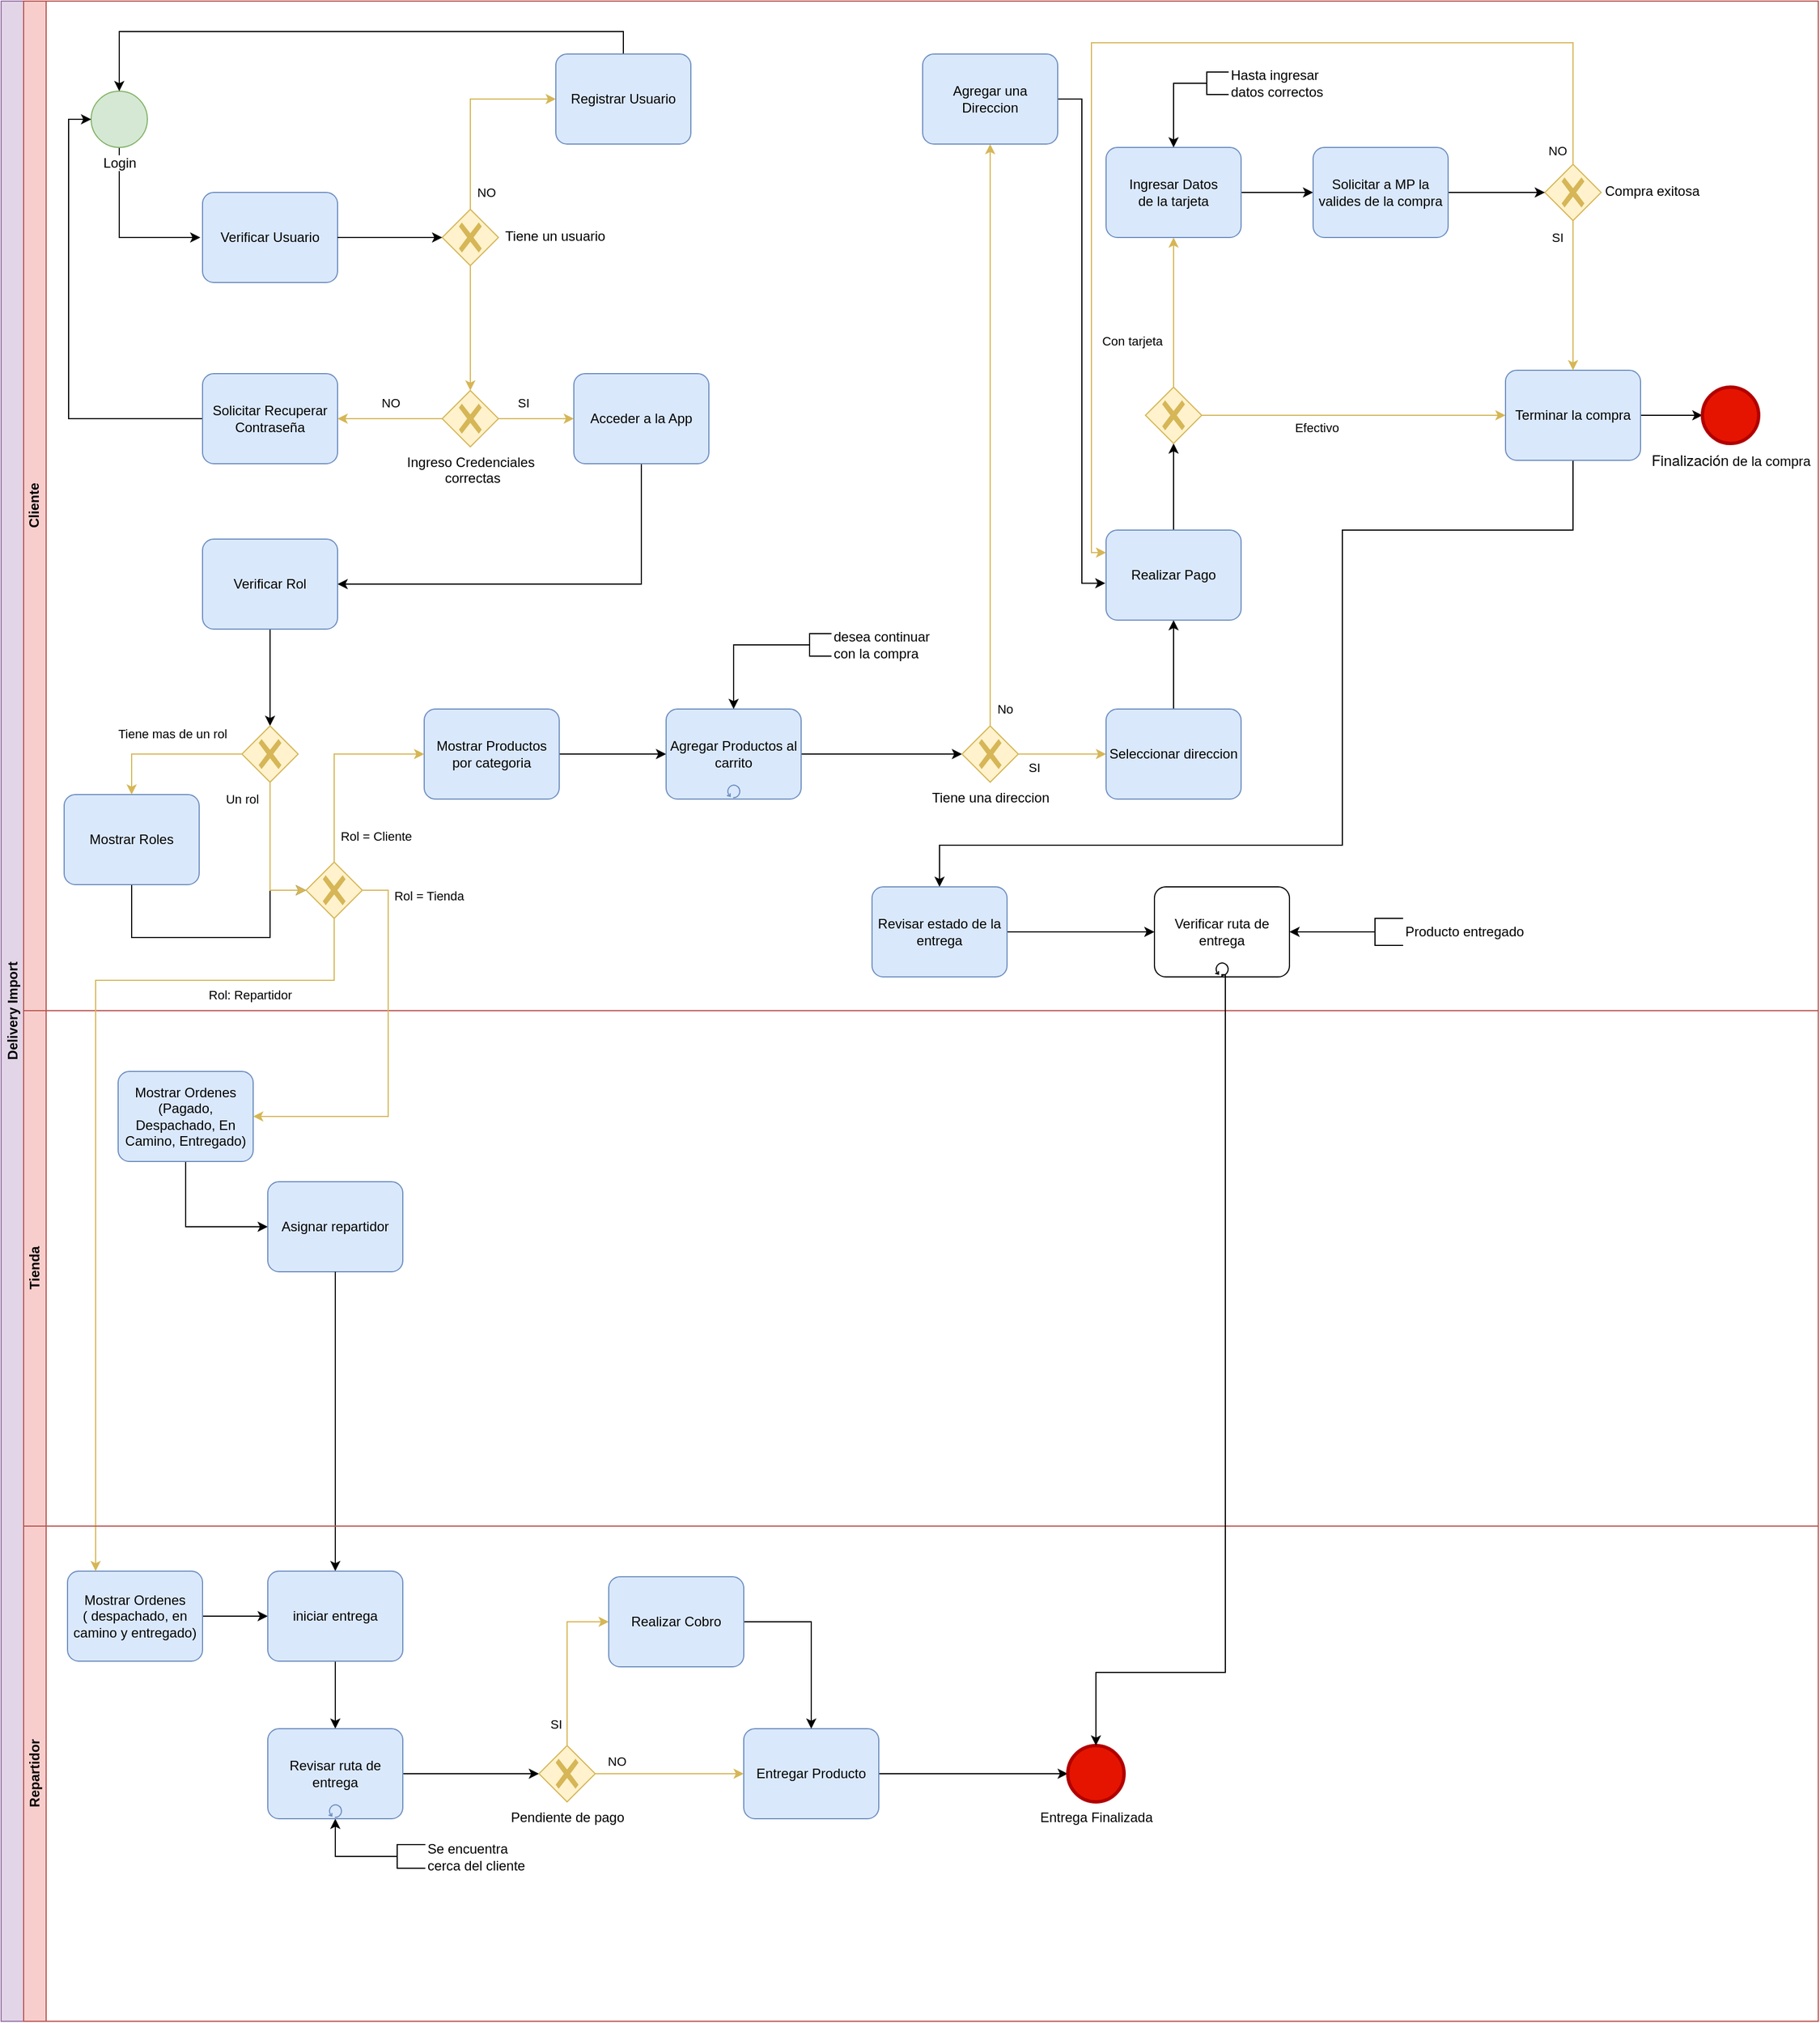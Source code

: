 <mxfile version="20.2.3" type="device"><diagram id="XxjMT_YU7x3E7gFoQHQt" name="Página-1"><mxGraphModel dx="1698" dy="2066" grid="0" gridSize="10" guides="1" tooltips="1" connect="1" arrows="1" fold="1" page="1" pageScale="1" pageWidth="1654" pageHeight="1169" math="0" shadow="0"><root><mxCell id="0"/><mxCell id="1" parent="0"/><mxCell id="uJ8ObjGRhoeLT18NT5Q5-2" value="Delivery Import" style="swimlane;html=1;childLayout=stackLayout;resizeParent=1;resizeParentMax=0;horizontal=0;startSize=20;horizontalStack=0;fillColor=#e1d5e7;strokeColor=#9673a6;align=center;" vertex="1" parent="1"><mxGeometry x="20" y="-1150" width="1615" height="1795" as="geometry"/></mxCell><mxCell id="uJ8ObjGRhoeLT18NT5Q5-3" value="Cliente" style="swimlane;html=1;startSize=20;horizontal=0;fillColor=#f8cecc;strokeColor=#b85450;" vertex="1" parent="uJ8ObjGRhoeLT18NT5Q5-2"><mxGeometry x="20" width="1595" height="897" as="geometry"/></mxCell><mxCell id="uJ8ObjGRhoeLT18NT5Q5-8" style="edgeStyle=orthogonalEdgeStyle;rounded=0;orthogonalLoop=1;jettySize=auto;html=1;exitX=0.5;exitY=1;exitDx=0;exitDy=0;exitPerimeter=0;" edge="1" parent="uJ8ObjGRhoeLT18NT5Q5-3" source="uJ8ObjGRhoeLT18NT5Q5-6"><mxGeometry relative="1" as="geometry"><mxPoint x="157.04" y="210.04" as="targetPoint"/><Array as="points"><mxPoint x="85" y="210"/></Array></mxGeometry></mxCell><mxCell id="uJ8ObjGRhoeLT18NT5Q5-6" value="Login" style="points=[[0.145,0.145,0],[0.5,0,0],[0.855,0.145,0],[1,0.5,0],[0.855,0.855,0],[0.5,1,0],[0.145,0.855,0],[0,0.5,0]];shape=mxgraph.bpmn.event;html=1;verticalLabelPosition=bottom;labelBackgroundColor=#ffffff;verticalAlign=top;align=center;perimeter=ellipsePerimeter;outlineConnect=0;aspect=fixed;outline=standard;symbol=general;fillColor=#d5e8d4;strokeColor=#82b366;" vertex="1" parent="uJ8ObjGRhoeLT18NT5Q5-3"><mxGeometry x="60" y="80" width="50" height="50" as="geometry"/></mxCell><mxCell id="uJ8ObjGRhoeLT18NT5Q5-9" value="Verificar Usuario" style="points=[[0.25,0,0],[0.5,0,0],[0.75,0,0],[1,0.25,0],[1,0.5,0],[1,0.75,0],[0.75,1,0],[0.5,1,0],[0.25,1,0],[0,0.75,0],[0,0.5,0],[0,0.25,0]];shape=mxgraph.bpmn.task;whiteSpace=wrap;rectStyle=rounded;size=10;taskMarker=abstract;strokeColor=#6c8ebf;fillColor=#dae8fc;" vertex="1" parent="uJ8ObjGRhoeLT18NT5Q5-3"><mxGeometry x="159" y="170" width="120" height="80" as="geometry"/></mxCell><mxCell id="uJ8ObjGRhoeLT18NT5Q5-17" style="edgeStyle=orthogonalEdgeStyle;rounded=0;orthogonalLoop=1;jettySize=auto;html=1;entryX=0;entryY=0.5;entryDx=0;entryDy=0;entryPerimeter=0;fillColor=#fff2cc;strokeColor=#d6b656;" edge="1" parent="uJ8ObjGRhoeLT18NT5Q5-3" source="uJ8ObjGRhoeLT18NT5Q5-12" target="uJ8ObjGRhoeLT18NT5Q5-16"><mxGeometry relative="1" as="geometry"><Array as="points"><mxPoint x="397" y="87"/></Array></mxGeometry></mxCell><mxCell id="uJ8ObjGRhoeLT18NT5Q5-18" value="NO" style="edgeLabel;html=1;align=center;verticalAlign=middle;resizable=0;points=[];" vertex="1" connectable="0" parent="uJ8ObjGRhoeLT18NT5Q5-17"><mxGeometry x="-0.655" y="-2" relative="1" as="geometry"><mxPoint x="12" y="15" as="offset"/></mxGeometry></mxCell><mxCell id="uJ8ObjGRhoeLT18NT5Q5-37" style="edgeStyle=orthogonalEdgeStyle;rounded=0;orthogonalLoop=1;jettySize=auto;html=1;entryX=0.5;entryY=0;entryDx=0;entryDy=0;entryPerimeter=0;fillColor=#fff2cc;strokeColor=#d6b656;" edge="1" parent="uJ8ObjGRhoeLT18NT5Q5-3" source="uJ8ObjGRhoeLT18NT5Q5-12" target="uJ8ObjGRhoeLT18NT5Q5-13"><mxGeometry relative="1" as="geometry"/></mxCell><mxCell id="uJ8ObjGRhoeLT18NT5Q5-12" value="Tiene un usuario" style="points=[[0.25,0.25,0],[0.5,0,0],[0.75,0.25,0],[1,0.5,0],[0.75,0.75,0],[0.5,1,0],[0.25,0.75,0],[0,0.5,0]];shape=mxgraph.bpmn.gateway2;html=1;verticalLabelPosition=bottom;labelBackgroundColor=#ffffff;verticalAlign=top;align=center;perimeter=rhombusPerimeter;outlineConnect=0;outline=none;symbol=none;gwType=exclusive;strokeColor=#d6b656;fillColor=#fff2cc;spacingTop=-40;spacingLeft=150;" vertex="1" parent="uJ8ObjGRhoeLT18NT5Q5-3"><mxGeometry x="372" y="185" width="50" height="50" as="geometry"/></mxCell><mxCell id="uJ8ObjGRhoeLT18NT5Q5-11" value="" style="edgeStyle=orthogonalEdgeStyle;rounded=0;orthogonalLoop=1;jettySize=auto;html=1;entryX=0;entryY=0.5;entryDx=0;entryDy=0;entryPerimeter=0;" edge="1" parent="uJ8ObjGRhoeLT18NT5Q5-3" source="uJ8ObjGRhoeLT18NT5Q5-9" target="uJ8ObjGRhoeLT18NT5Q5-12"><mxGeometry relative="1" as="geometry"><mxPoint x="379" y="210" as="targetPoint"/></mxGeometry></mxCell><mxCell id="uJ8ObjGRhoeLT18NT5Q5-24" value="NO" style="edgeStyle=orthogonalEdgeStyle;rounded=0;orthogonalLoop=1;jettySize=auto;html=1;entryX=1;entryY=0.5;entryDx=0;entryDy=0;entryPerimeter=0;fillColor=#fff2cc;strokeColor=#d6b656;" edge="1" parent="uJ8ObjGRhoeLT18NT5Q5-3" source="uJ8ObjGRhoeLT18NT5Q5-13" target="uJ8ObjGRhoeLT18NT5Q5-23"><mxGeometry x="-0.011" y="-14" relative="1" as="geometry"><mxPoint as="offset"/></mxGeometry></mxCell><mxCell id="uJ8ObjGRhoeLT18NT5Q5-33" style="edgeStyle=orthogonalEdgeStyle;rounded=0;orthogonalLoop=1;jettySize=auto;html=1;fillColor=#fff2cc;strokeColor=#d6b656;" edge="1" parent="uJ8ObjGRhoeLT18NT5Q5-3" source="uJ8ObjGRhoeLT18NT5Q5-13" target="uJ8ObjGRhoeLT18NT5Q5-32"><mxGeometry relative="1" as="geometry"><Array as="points"><mxPoint x="458" y="371"/><mxPoint x="458" y="371"/></Array></mxGeometry></mxCell><mxCell id="uJ8ObjGRhoeLT18NT5Q5-34" value="SI" style="edgeLabel;html=1;align=center;verticalAlign=middle;resizable=0;points=[];" vertex="1" connectable="0" parent="uJ8ObjGRhoeLT18NT5Q5-33"><mxGeometry x="-0.017" relative="1" as="geometry"><mxPoint x="-11" y="-14" as="offset"/></mxGeometry></mxCell><mxCell id="uJ8ObjGRhoeLT18NT5Q5-13" value="Ingreso Credenciales&lt;br&gt;&amp;nbsp;correctas" style="points=[[0.25,0.25,0],[0.5,0,0],[0.75,0.25,0],[1,0.5,0],[0.75,0.75,0],[0.5,1,0],[0.25,0.75,0],[0,0.5,0]];shape=mxgraph.bpmn.gateway2;html=1;verticalLabelPosition=bottom;labelBackgroundColor=#ffffff;verticalAlign=top;align=center;perimeter=rhombusPerimeter;outlineConnect=0;outline=none;symbol=none;gwType=exclusive;strokeColor=#d6b656;fillColor=#fff2cc;" vertex="1" parent="uJ8ObjGRhoeLT18NT5Q5-3"><mxGeometry x="372" y="346" width="50" height="50" as="geometry"/></mxCell><mxCell id="uJ8ObjGRhoeLT18NT5Q5-22" style="edgeStyle=orthogonalEdgeStyle;rounded=0;orthogonalLoop=1;jettySize=auto;html=1;entryX=0.5;entryY=0;entryDx=0;entryDy=0;entryPerimeter=0;" edge="1" parent="uJ8ObjGRhoeLT18NT5Q5-3" source="uJ8ObjGRhoeLT18NT5Q5-16" target="uJ8ObjGRhoeLT18NT5Q5-6"><mxGeometry relative="1" as="geometry"><Array as="points"><mxPoint x="533" y="27"/><mxPoint x="85" y="27"/></Array></mxGeometry></mxCell><mxCell id="uJ8ObjGRhoeLT18NT5Q5-16" value="Registrar Usuario" style="points=[[0.25,0,0],[0.5,0,0],[0.75,0,0],[1,0.25,0],[1,0.5,0],[1,0.75,0],[0.75,1,0],[0.5,1,0],[0.25,1,0],[0,0.75,0],[0,0.5,0],[0,0.25,0]];shape=mxgraph.bpmn.task;whiteSpace=wrap;rectStyle=rounded;size=10;taskMarker=abstract;strokeColor=#6c8ebf;fillColor=#dae8fc;" vertex="1" parent="uJ8ObjGRhoeLT18NT5Q5-3"><mxGeometry x="473" y="47" width="120" height="80" as="geometry"/></mxCell><mxCell id="uJ8ObjGRhoeLT18NT5Q5-31" style="edgeStyle=orthogonalEdgeStyle;rounded=0;orthogonalLoop=1;jettySize=auto;html=1;entryX=0;entryY=0.5;entryDx=0;entryDy=0;entryPerimeter=0;" edge="1" parent="uJ8ObjGRhoeLT18NT5Q5-3" source="uJ8ObjGRhoeLT18NT5Q5-23" target="uJ8ObjGRhoeLT18NT5Q5-6"><mxGeometry relative="1" as="geometry"/></mxCell><mxCell id="uJ8ObjGRhoeLT18NT5Q5-23" value="Solicitar Recuperar Contraseña" style="points=[[0.25,0,0],[0.5,0,0],[0.75,0,0],[1,0.25,0],[1,0.5,0],[1,0.75,0],[0.75,1,0],[0.5,1,0],[0.25,1,0],[0,0.75,0],[0,0.5,0],[0,0.25,0]];shape=mxgraph.bpmn.task;whiteSpace=wrap;rectStyle=rounded;size=10;taskMarker=abstract;strokeColor=#6c8ebf;fillColor=#dae8fc;" vertex="1" parent="uJ8ObjGRhoeLT18NT5Q5-3"><mxGeometry x="159" y="331" width="120" height="80" as="geometry"/></mxCell><mxCell id="uJ8ObjGRhoeLT18NT5Q5-47" style="edgeStyle=orthogonalEdgeStyle;rounded=0;orthogonalLoop=1;jettySize=auto;html=1;entryX=1;entryY=0.5;entryDx=0;entryDy=0;entryPerimeter=0;" edge="1" parent="uJ8ObjGRhoeLT18NT5Q5-3" source="uJ8ObjGRhoeLT18NT5Q5-32" target="uJ8ObjGRhoeLT18NT5Q5-38"><mxGeometry relative="1" as="geometry"><Array as="points"><mxPoint x="549" y="518"/></Array></mxGeometry></mxCell><mxCell id="uJ8ObjGRhoeLT18NT5Q5-32" value="Acceder a la App" style="points=[[0.25,0,0],[0.5,0,0],[0.75,0,0],[1,0.25,0],[1,0.5,0],[1,0.75,0],[0.75,1,0],[0.5,1,0],[0.25,1,0],[0,0.75,0],[0,0.5,0],[0,0.25,0]];shape=mxgraph.bpmn.task;whiteSpace=wrap;rectStyle=rounded;size=10;taskMarker=abstract;strokeColor=#6c8ebf;fillColor=#dae8fc;" vertex="1" parent="uJ8ObjGRhoeLT18NT5Q5-3"><mxGeometry x="489" y="331" width="120" height="80" as="geometry"/></mxCell><mxCell id="uJ8ObjGRhoeLT18NT5Q5-49" style="edgeStyle=orthogonalEdgeStyle;rounded=0;orthogonalLoop=1;jettySize=auto;html=1;entryX=0.5;entryY=0;entryDx=0;entryDy=0;entryPerimeter=0;" edge="1" parent="uJ8ObjGRhoeLT18NT5Q5-3" source="uJ8ObjGRhoeLT18NT5Q5-38" target="uJ8ObjGRhoeLT18NT5Q5-48"><mxGeometry relative="1" as="geometry"/></mxCell><mxCell id="uJ8ObjGRhoeLT18NT5Q5-38" value="Verificar Rol" style="points=[[0.25,0,0],[0.5,0,0],[0.75,0,0],[1,0.25,0],[1,0.5,0],[1,0.75,0],[0.75,1,0],[0.5,1,0],[0.25,1,0],[0,0.75,0],[0,0.5,0],[0,0.25,0]];shape=mxgraph.bpmn.task;whiteSpace=wrap;rectStyle=rounded;size=10;taskMarker=abstract;strokeColor=#6c8ebf;fillColor=#dae8fc;" vertex="1" parent="uJ8ObjGRhoeLT18NT5Q5-3"><mxGeometry x="159" y="478" width="120" height="80" as="geometry"/></mxCell><mxCell id="uJ8ObjGRhoeLT18NT5Q5-48" value="" style="points=[[0.25,0.25,0],[0.5,0,0],[0.75,0.25,0],[1,0.5,0],[0.75,0.75,0],[0.5,1,0],[0.25,0.75,0],[0,0.5,0]];shape=mxgraph.bpmn.gateway2;html=1;verticalLabelPosition=bottom;labelBackgroundColor=#ffffff;verticalAlign=top;align=center;perimeter=rhombusPerimeter;outlineConnect=0;outline=none;symbol=none;gwType=exclusive;strokeColor=#d6b656;fillColor=#fff2cc;" vertex="1" parent="uJ8ObjGRhoeLT18NT5Q5-3"><mxGeometry x="194" y="644" width="50" height="50" as="geometry"/></mxCell><mxCell id="uJ8ObjGRhoeLT18NT5Q5-68" style="edgeStyle=orthogonalEdgeStyle;rounded=0;orthogonalLoop=1;jettySize=auto;html=1;" edge="1" parent="uJ8ObjGRhoeLT18NT5Q5-3" source="uJ8ObjGRhoeLT18NT5Q5-50" target="uJ8ObjGRhoeLT18NT5Q5-65"><mxGeometry relative="1" as="geometry"/></mxCell><mxCell id="uJ8ObjGRhoeLT18NT5Q5-50" value="Mostrar Productos por categoria" style="points=[[0.25,0,0],[0.5,0,0],[0.75,0,0],[1,0.25,0],[1,0.5,0],[1,0.75,0],[0.75,1,0],[0.5,1,0],[0.25,1,0],[0,0.75,0],[0,0.5,0],[0,0.25,0]];shape=mxgraph.bpmn.task;whiteSpace=wrap;rectStyle=rounded;size=10;taskMarker=abstract;strokeColor=#6c8ebf;fillColor=#dae8fc;" vertex="1" parent="uJ8ObjGRhoeLT18NT5Q5-3"><mxGeometry x="356" y="629" width="120" height="80" as="geometry"/></mxCell><mxCell id="uJ8ObjGRhoeLT18NT5Q5-69" style="edgeStyle=orthogonalEdgeStyle;rounded=0;orthogonalLoop=1;jettySize=auto;html=1;entryX=0;entryY=0.5;entryDx=0;entryDy=0;entryPerimeter=0;" edge="1" parent="uJ8ObjGRhoeLT18NT5Q5-3" source="uJ8ObjGRhoeLT18NT5Q5-65" target="uJ8ObjGRhoeLT18NT5Q5-70"><mxGeometry relative="1" as="geometry"><mxPoint x="803" y="669" as="targetPoint"/></mxGeometry></mxCell><mxCell id="uJ8ObjGRhoeLT18NT5Q5-65" value="Agregar Productos al carrito" style="points=[[0.25,0,0],[0.5,0,0],[0.75,0,0],[1,0.25,0],[1,0.5,0],[1,0.75,0],[0.75,1,0],[0.5,1,0],[0.25,1,0],[0,0.75,0],[0,0.5,0],[0,0.25,0]];shape=mxgraph.bpmn.task;whiteSpace=wrap;rectStyle=rounded;size=10;taskMarker=abstract;isLoopStandard=1;strokeColor=#6c8ebf;fillColor=#dae8fc;" vertex="1" parent="uJ8ObjGRhoeLT18NT5Q5-3"><mxGeometry x="571" y="629" width="120" height="80" as="geometry"/></mxCell><mxCell id="uJ8ObjGRhoeLT18NT5Q5-67" style="edgeStyle=orthogonalEdgeStyle;rounded=0;orthogonalLoop=1;jettySize=auto;html=1;entryX=0.5;entryY=0;entryDx=0;entryDy=0;entryPerimeter=0;" edge="1" parent="uJ8ObjGRhoeLT18NT5Q5-3" source="uJ8ObjGRhoeLT18NT5Q5-66" target="uJ8ObjGRhoeLT18NT5Q5-65"><mxGeometry relative="1" as="geometry"><Array as="points"><mxPoint x="631" y="572"/></Array></mxGeometry></mxCell><mxCell id="uJ8ObjGRhoeLT18NT5Q5-66" value="desea continuar&lt;br&gt;con la compra" style="html=1;shape=mxgraph.flowchart.annotation_2;align=left;labelPosition=right;strokeColor=default;fillColor=default;" vertex="1" parent="uJ8ObjGRhoeLT18NT5Q5-3"><mxGeometry x="679" y="562" width="39" height="20" as="geometry"/></mxCell><mxCell id="uJ8ObjGRhoeLT18NT5Q5-72" style="edgeStyle=orthogonalEdgeStyle;rounded=0;orthogonalLoop=1;jettySize=auto;html=1;exitX=0.5;exitY=0;exitDx=0;exitDy=0;exitPerimeter=0;entryX=0.5;entryY=1;entryDx=0;entryDy=0;entryPerimeter=0;fillColor=#fff2cc;strokeColor=#d6b656;" edge="1" parent="uJ8ObjGRhoeLT18NT5Q5-3" source="uJ8ObjGRhoeLT18NT5Q5-70" target="uJ8ObjGRhoeLT18NT5Q5-71"><mxGeometry relative="1" as="geometry"/></mxCell><mxCell id="uJ8ObjGRhoeLT18NT5Q5-73" value="No" style="edgeLabel;html=1;align=center;verticalAlign=middle;resizable=0;points=[];" vertex="1" connectable="0" parent="uJ8ObjGRhoeLT18NT5Q5-72"><mxGeometry x="-0.851" relative="1" as="geometry"><mxPoint x="13" y="23" as="offset"/></mxGeometry></mxCell><mxCell id="uJ8ObjGRhoeLT18NT5Q5-75" value="SI" style="edgeStyle=orthogonalEdgeStyle;rounded=0;orthogonalLoop=1;jettySize=auto;html=1;entryX=0;entryY=0.5;entryDx=0;entryDy=0;entryPerimeter=0;fillColor=#fff2cc;strokeColor=#d6b656;" edge="1" parent="uJ8ObjGRhoeLT18NT5Q5-3" source="uJ8ObjGRhoeLT18NT5Q5-70" target="uJ8ObjGRhoeLT18NT5Q5-74"><mxGeometry x="-0.641" y="-12" relative="1" as="geometry"><mxPoint as="offset"/></mxGeometry></mxCell><mxCell id="uJ8ObjGRhoeLT18NT5Q5-70" value="Tiene una direccion" style="points=[[0.25,0.25,0],[0.5,0,0],[0.75,0.25,0],[1,0.5,0],[0.75,0.75,0],[0.5,1,0],[0.25,0.75,0],[0,0.5,0]];shape=mxgraph.bpmn.gateway2;html=1;verticalLabelPosition=bottom;labelBackgroundColor=#ffffff;verticalAlign=top;align=center;perimeter=rhombusPerimeter;outlineConnect=0;outline=none;symbol=none;gwType=exclusive;strokeColor=#d6b656;fillColor=#fff2cc;" vertex="1" parent="uJ8ObjGRhoeLT18NT5Q5-3"><mxGeometry x="834" y="644" width="50" height="50" as="geometry"/></mxCell><mxCell id="uJ8ObjGRhoeLT18NT5Q5-89" style="edgeStyle=orthogonalEdgeStyle;rounded=0;orthogonalLoop=1;jettySize=auto;html=1;entryX=-0.005;entryY=0.59;entryDx=0;entryDy=0;entryPerimeter=0;" edge="1" parent="uJ8ObjGRhoeLT18NT5Q5-3" source="uJ8ObjGRhoeLT18NT5Q5-71" target="uJ8ObjGRhoeLT18NT5Q5-78"><mxGeometry relative="1" as="geometry"/></mxCell><mxCell id="uJ8ObjGRhoeLT18NT5Q5-71" value="Agregar una Direccion" style="points=[[0.25,0,0],[0.5,0,0],[0.75,0,0],[1,0.25,0],[1,0.5,0],[1,0.75,0],[0.75,1,0],[0.5,1,0],[0.25,1,0],[0,0.75,0],[0,0.5,0],[0,0.25,0]];shape=mxgraph.bpmn.task;whiteSpace=wrap;rectStyle=rounded;size=10;taskMarker=abstract;strokeColor=#6c8ebf;fillColor=#dae8fc;" vertex="1" parent="uJ8ObjGRhoeLT18NT5Q5-3"><mxGeometry x="799" y="47" width="120" height="80" as="geometry"/></mxCell><mxCell id="uJ8ObjGRhoeLT18NT5Q5-77" style="edgeStyle=orthogonalEdgeStyle;rounded=0;orthogonalLoop=1;jettySize=auto;html=1;entryX=0.5;entryY=1;entryDx=0;entryDy=0;entryPerimeter=0;" edge="1" parent="uJ8ObjGRhoeLT18NT5Q5-3" source="uJ8ObjGRhoeLT18NT5Q5-74" target="uJ8ObjGRhoeLT18NT5Q5-78"><mxGeometry relative="1" as="geometry"><mxPoint x="1022" y="528" as="targetPoint"/></mxGeometry></mxCell><mxCell id="uJ8ObjGRhoeLT18NT5Q5-74" value="Seleccionar direccion" style="points=[[0.25,0,0],[0.5,0,0],[0.75,0,0],[1,0.25,0],[1,0.5,0],[1,0.75,0],[0.75,1,0],[0.5,1,0],[0.25,1,0],[0,0.75,0],[0,0.5,0],[0,0.25,0]];shape=mxgraph.bpmn.task;whiteSpace=wrap;rectStyle=rounded;size=10;taskMarker=abstract;strokeColor=#6c8ebf;fillColor=#dae8fc;" vertex="1" parent="uJ8ObjGRhoeLT18NT5Q5-3"><mxGeometry x="962" y="629" width="120" height="80" as="geometry"/></mxCell><mxCell id="uJ8ObjGRhoeLT18NT5Q5-82" style="edgeStyle=orthogonalEdgeStyle;rounded=0;orthogonalLoop=1;jettySize=auto;html=1;entryX=0.5;entryY=1;entryDx=0;entryDy=0;entryPerimeter=0;" edge="1" parent="uJ8ObjGRhoeLT18NT5Q5-3" source="uJ8ObjGRhoeLT18NT5Q5-78" target="uJ8ObjGRhoeLT18NT5Q5-81"><mxGeometry relative="1" as="geometry"/></mxCell><mxCell id="uJ8ObjGRhoeLT18NT5Q5-78" value="Realizar Pago" style="points=[[0.25,0,0],[0.5,0,0],[0.75,0,0],[1,0.25,0],[1,0.5,0],[1,0.75,0],[0.75,1,0],[0.5,1,0],[0.25,1,0],[0,0.75,0],[0,0.5,0],[0,0.25,0]];shape=mxgraph.bpmn.task;whiteSpace=wrap;rectStyle=rounded;size=10;taskMarker=abstract;strokeColor=#6c8ebf;fillColor=#dae8fc;" vertex="1" parent="uJ8ObjGRhoeLT18NT5Q5-3"><mxGeometry x="962" y="470" width="120" height="80" as="geometry"/></mxCell><mxCell id="uJ8ObjGRhoeLT18NT5Q5-84" style="edgeStyle=orthogonalEdgeStyle;rounded=0;orthogonalLoop=1;jettySize=auto;html=1;entryX=0.5;entryY=1;entryDx=0;entryDy=0;entryPerimeter=0;fillColor=#fff2cc;strokeColor=#d6b656;" edge="1" parent="uJ8ObjGRhoeLT18NT5Q5-3" source="uJ8ObjGRhoeLT18NT5Q5-81" target="uJ8ObjGRhoeLT18NT5Q5-83"><mxGeometry relative="1" as="geometry"/></mxCell><mxCell id="uJ8ObjGRhoeLT18NT5Q5-85" value="Con tarjeta" style="edgeLabel;html=1;align=center;verticalAlign=middle;resizable=0;points=[];" vertex="1" connectable="0" parent="uJ8ObjGRhoeLT18NT5Q5-84"><mxGeometry x="-0.221" y="-2" relative="1" as="geometry"><mxPoint x="-39" y="11" as="offset"/></mxGeometry></mxCell><mxCell id="uJ8ObjGRhoeLT18NT5Q5-87" style="edgeStyle=orthogonalEdgeStyle;rounded=0;orthogonalLoop=1;jettySize=auto;html=1;fillColor=#fff2cc;strokeColor=#d6b656;" edge="1" parent="uJ8ObjGRhoeLT18NT5Q5-3" source="uJ8ObjGRhoeLT18NT5Q5-81" target="uJ8ObjGRhoeLT18NT5Q5-86"><mxGeometry relative="1" as="geometry"/></mxCell><mxCell id="uJ8ObjGRhoeLT18NT5Q5-88" value="Efectivo" style="edgeLabel;html=1;align=center;verticalAlign=middle;resizable=0;points=[];" vertex="1" connectable="0" parent="uJ8ObjGRhoeLT18NT5Q5-87"><mxGeometry x="-0.262" relative="1" as="geometry"><mxPoint x="2" y="11" as="offset"/></mxGeometry></mxCell><mxCell id="uJ8ObjGRhoeLT18NT5Q5-81" value="" style="points=[[0.25,0.25,0],[0.5,0,0],[0.75,0.25,0],[1,0.5,0],[0.75,0.75,0],[0.5,1,0],[0.25,0.75,0],[0,0.5,0]];shape=mxgraph.bpmn.gateway2;html=1;verticalLabelPosition=bottom;labelBackgroundColor=#ffffff;verticalAlign=top;align=center;perimeter=rhombusPerimeter;outlineConnect=0;outline=none;symbol=none;gwType=exclusive;strokeColor=#d6b656;fillColor=#fff2cc;" vertex="1" parent="uJ8ObjGRhoeLT18NT5Q5-3"><mxGeometry x="997" y="343" width="50" height="50" as="geometry"/></mxCell><mxCell id="uJ8ObjGRhoeLT18NT5Q5-100" style="edgeStyle=orthogonalEdgeStyle;rounded=0;orthogonalLoop=1;jettySize=auto;html=1;entryX=0;entryY=0.5;entryDx=0;entryDy=0;entryPerimeter=0;fontColor=#000000;" edge="1" parent="uJ8ObjGRhoeLT18NT5Q5-3" source="uJ8ObjGRhoeLT18NT5Q5-83" target="uJ8ObjGRhoeLT18NT5Q5-97"><mxGeometry relative="1" as="geometry"/></mxCell><mxCell id="uJ8ObjGRhoeLT18NT5Q5-83" value="Ingresar Datos&#10;de la tarjeta" style="points=[[0.25,0,0],[0.5,0,0],[0.75,0,0],[1,0.25,0],[1,0.5,0],[1,0.75,0],[0.75,1,0],[0.5,1,0],[0.25,1,0],[0,0.75,0],[0,0.5,0],[0,0.25,0]];shape=mxgraph.bpmn.task;whiteSpace=wrap;rectStyle=rounded;size=10;taskMarker=abstract;strokeColor=#6c8ebf;fillColor=#dae8fc;" vertex="1" parent="uJ8ObjGRhoeLT18NT5Q5-3"><mxGeometry x="962" y="130" width="120" height="80" as="geometry"/></mxCell><mxCell id="uJ8ObjGRhoeLT18NT5Q5-91" style="edgeStyle=orthogonalEdgeStyle;rounded=0;orthogonalLoop=1;jettySize=auto;html=1;fontColor=#000000;" edge="1" parent="uJ8ObjGRhoeLT18NT5Q5-3" source="uJ8ObjGRhoeLT18NT5Q5-86" target="uJ8ObjGRhoeLT18NT5Q5-90"><mxGeometry relative="1" as="geometry"/></mxCell><mxCell id="uJ8ObjGRhoeLT18NT5Q5-174" style="edgeStyle=orthogonalEdgeStyle;rounded=0;orthogonalLoop=1;jettySize=auto;html=1;entryX=0.5;entryY=0;entryDx=0;entryDy=0;entryPerimeter=0;fontColor=#000000;strokeColor=#000000;fillColor=#fff2cc;" edge="1" parent="uJ8ObjGRhoeLT18NT5Q5-3" source="uJ8ObjGRhoeLT18NT5Q5-86" target="uJ8ObjGRhoeLT18NT5Q5-172"><mxGeometry relative="1" as="geometry"><Array as="points"><mxPoint x="1377" y="470"/><mxPoint x="1172" y="470"/><mxPoint x="1172" y="750"/><mxPoint x="814" y="750"/></Array></mxGeometry></mxCell><mxCell id="uJ8ObjGRhoeLT18NT5Q5-86" value="Terminar la compra" style="points=[[0.25,0,0],[0.5,0,0],[0.75,0,0],[1,0.25,0],[1,0.5,0],[1,0.75,0],[0.75,1,0],[0.5,1,0],[0.25,1,0],[0,0.75,0],[0,0.5,0],[0,0.25,0]];shape=mxgraph.bpmn.task;whiteSpace=wrap;rectStyle=rounded;size=10;taskMarker=abstract;strokeColor=#6c8ebf;fillColor=#dae8fc;" vertex="1" parent="uJ8ObjGRhoeLT18NT5Q5-3"><mxGeometry x="1317" y="328" width="120" height="80" as="geometry"/></mxCell><mxCell id="uJ8ObjGRhoeLT18NT5Q5-90" value="&lt;span style=&quot;color: rgb(0, 0, 0); font-family: &amp;quot;Helvetica Neue&amp;quot;; font-size: 13px; text-align: start;&quot;&gt;Finalización&lt;/span&gt;&lt;font color=&quot;#000000&quot;&gt;&amp;nbsp;de la compra&lt;/font&gt;" style="points=[[0.145,0.145,0],[0.5,0,0],[0.855,0.145,0],[1,0.5,0],[0.855,0.855,0],[0.5,1,0],[0.145,0.855,0],[0,0.5,0]];shape=mxgraph.bpmn.event;html=1;verticalLabelPosition=bottom;labelBackgroundColor=#ffffff;verticalAlign=top;align=center;perimeter=ellipsePerimeter;outlineConnect=0;aspect=fixed;outline=end;symbol=terminate2;strokeColor=#B20000;fillColor=#e51400;fontColor=#ffffff;" vertex="1" parent="uJ8ObjGRhoeLT18NT5Q5-3"><mxGeometry x="1492" y="343" width="50" height="50" as="geometry"/></mxCell><mxCell id="uJ8ObjGRhoeLT18NT5Q5-109" style="edgeStyle=orthogonalEdgeStyle;rounded=0;orthogonalLoop=1;jettySize=auto;html=1;entryX=0;entryY=0.25;entryDx=0;entryDy=0;entryPerimeter=0;fontColor=#000000;fillColor=#fff2cc;strokeColor=#d6b656;" edge="1" parent="uJ8ObjGRhoeLT18NT5Q5-3" source="uJ8ObjGRhoeLT18NT5Q5-94" target="uJ8ObjGRhoeLT18NT5Q5-78"><mxGeometry relative="1" as="geometry"><Array as="points"><mxPoint x="1377" y="37"/><mxPoint x="949" y="37"/><mxPoint x="949" y="490"/></Array></mxGeometry></mxCell><mxCell id="uJ8ObjGRhoeLT18NT5Q5-110" value="NO" style="edgeLabel;html=1;align=center;verticalAlign=middle;resizable=0;points=[];fontColor=#000000;" vertex="1" connectable="0" parent="uJ8ObjGRhoeLT18NT5Q5-109"><mxGeometry x="-0.959" relative="1" as="geometry"><mxPoint x="-14" y="8" as="offset"/></mxGeometry></mxCell><mxCell id="uJ8ObjGRhoeLT18NT5Q5-111" style="edgeStyle=orthogonalEdgeStyle;rounded=0;orthogonalLoop=1;jettySize=auto;html=1;fontColor=#000000;fillColor=#fff2cc;strokeColor=#d6b656;" edge="1" parent="uJ8ObjGRhoeLT18NT5Q5-3" source="uJ8ObjGRhoeLT18NT5Q5-94" target="uJ8ObjGRhoeLT18NT5Q5-86"><mxGeometry relative="1" as="geometry"/></mxCell><mxCell id="uJ8ObjGRhoeLT18NT5Q5-112" value="SI" style="edgeLabel;html=1;align=center;verticalAlign=middle;resizable=0;points=[];fontColor=#000000;" vertex="1" connectable="0" parent="uJ8ObjGRhoeLT18NT5Q5-111"><mxGeometry x="-0.651" relative="1" as="geometry"><mxPoint x="-14" y="-8" as="offset"/></mxGeometry></mxCell><mxCell id="uJ8ObjGRhoeLT18NT5Q5-94" value="Compra exitosa" style="points=[[0.25,0.25,0],[0.5,0,0],[0.75,0.25,0],[1,0.5,0],[0.75,0.75,0],[0.5,1,0],[0.25,0.75,0],[0,0.5,0]];shape=mxgraph.bpmn.gateway2;html=1;verticalLabelPosition=bottom;labelBackgroundColor=#ffffff;verticalAlign=top;align=center;perimeter=rhombusPerimeter;outlineConnect=0;outline=none;symbol=none;gwType=exclusive;strokeColor=#d6b656;fillColor=#fff2cc;spacingTop=-40;spacingLeft=140;" vertex="1" parent="uJ8ObjGRhoeLT18NT5Q5-3"><mxGeometry x="1352" y="145" width="50" height="50" as="geometry"/></mxCell><mxCell id="uJ8ObjGRhoeLT18NT5Q5-103" style="edgeStyle=orthogonalEdgeStyle;rounded=0;orthogonalLoop=1;jettySize=auto;html=1;entryX=0;entryY=0.5;entryDx=0;entryDy=0;entryPerimeter=0;fontColor=#000000;" edge="1" parent="uJ8ObjGRhoeLT18NT5Q5-3" source="uJ8ObjGRhoeLT18NT5Q5-97" target="uJ8ObjGRhoeLT18NT5Q5-94"><mxGeometry relative="1" as="geometry"/></mxCell><mxCell id="uJ8ObjGRhoeLT18NT5Q5-97" value="Solicitar a MP la valides de la compra" style="points=[[0.25,0,0],[0.5,0,0],[0.75,0,0],[1,0.25,0],[1,0.5,0],[1,0.75,0],[0.75,1,0],[0.5,1,0],[0.25,1,0],[0,0.75,0],[0,0.5,0],[0,0.25,0]];shape=mxgraph.bpmn.task;whiteSpace=wrap;rectStyle=rounded;size=10;taskMarker=abstract;strokeColor=#6c8ebf;fillColor=#dae8fc;" vertex="1" parent="uJ8ObjGRhoeLT18NT5Q5-3"><mxGeometry x="1146" y="130" width="120" height="80" as="geometry"/></mxCell><mxCell id="uJ8ObjGRhoeLT18NT5Q5-99" style="edgeStyle=orthogonalEdgeStyle;rounded=0;orthogonalLoop=1;jettySize=auto;html=1;entryX=0.5;entryY=0;entryDx=0;entryDy=0;entryPerimeter=0;fontColor=#000000;" edge="1" parent="uJ8ObjGRhoeLT18NT5Q5-3" source="uJ8ObjGRhoeLT18NT5Q5-98" target="uJ8ObjGRhoeLT18NT5Q5-83"><mxGeometry relative="1" as="geometry"><Array as="points"><mxPoint x="1022" y="73"/></Array></mxGeometry></mxCell><mxCell id="uJ8ObjGRhoeLT18NT5Q5-98" value="Hasta ingresar&lt;br&gt;datos correctos" style="html=1;shape=mxgraph.flowchart.annotation_2;align=left;labelPosition=right;strokeColor=default;fillColor=default;" vertex="1" parent="uJ8ObjGRhoeLT18NT5Q5-3"><mxGeometry x="1032" y="63" width="39" height="20" as="geometry"/></mxCell><mxCell id="uJ8ObjGRhoeLT18NT5Q5-140" style="edgeStyle=orthogonalEdgeStyle;rounded=0;orthogonalLoop=1;jettySize=auto;html=1;fontColor=#000000;strokeColor=#000000;" edge="1" parent="uJ8ObjGRhoeLT18NT5Q5-3" source="uJ8ObjGRhoeLT18NT5Q5-41" target="uJ8ObjGRhoeLT18NT5Q5-122"><mxGeometry relative="1" as="geometry"><Array as="points"><mxPoint x="96" y="832"/><mxPoint x="219" y="832"/><mxPoint x="219" y="790"/></Array></mxGeometry></mxCell><mxCell id="uJ8ObjGRhoeLT18NT5Q5-41" value="Mostrar Roles" style="points=[[0.25,0,0],[0.5,0,0],[0.75,0,0],[1,0.25,0],[1,0.5,0],[1,0.75,0],[0.75,1,0],[0.5,1,0],[0.25,1,0],[0,0.75,0],[0,0.5,0],[0,0.25,0]];shape=mxgraph.bpmn.task;whiteSpace=wrap;rectStyle=rounded;size=10;taskMarker=abstract;strokeColor=#6c8ebf;fillColor=#dae8fc;" vertex="1" parent="uJ8ObjGRhoeLT18NT5Q5-3"><mxGeometry x="36" y="705" width="120" height="80" as="geometry"/></mxCell><mxCell id="uJ8ObjGRhoeLT18NT5Q5-53" value="Tiene mas de un rol" style="edgeStyle=orthogonalEdgeStyle;rounded=0;orthogonalLoop=1;jettySize=auto;html=1;entryX=0.5;entryY=0;entryDx=0;entryDy=0;entryPerimeter=0;fillColor=#fff2cc;strokeColor=#d6b656;" edge="1" parent="uJ8ObjGRhoeLT18NT5Q5-3" source="uJ8ObjGRhoeLT18NT5Q5-48" target="uJ8ObjGRhoeLT18NT5Q5-41"><mxGeometry x="-0.075" y="-18" relative="1" as="geometry"><mxPoint as="offset"/></mxGeometry></mxCell><mxCell id="uJ8ObjGRhoeLT18NT5Q5-134" style="edgeStyle=orthogonalEdgeStyle;rounded=0;orthogonalLoop=1;jettySize=auto;html=1;entryX=0;entryY=0.5;entryDx=0;entryDy=0;entryPerimeter=0;fontColor=#000000;strokeColor=#d6b656;fillColor=#fff2cc;" edge="1" parent="uJ8ObjGRhoeLT18NT5Q5-3" source="uJ8ObjGRhoeLT18NT5Q5-122" target="uJ8ObjGRhoeLT18NT5Q5-50"><mxGeometry relative="1" as="geometry"><Array as="points"><mxPoint x="276" y="669"/></Array></mxGeometry></mxCell><mxCell id="uJ8ObjGRhoeLT18NT5Q5-137" value="Rol = Cliente" style="edgeLabel;html=1;align=center;verticalAlign=middle;resizable=0;points=[];fontColor=#000000;" vertex="1" connectable="0" parent="uJ8ObjGRhoeLT18NT5Q5-134"><mxGeometry x="-0.72" y="-2" relative="1" as="geometry"><mxPoint x="35" y="1" as="offset"/></mxGeometry></mxCell><mxCell id="uJ8ObjGRhoeLT18NT5Q5-122" value="" style="points=[[0.25,0.25,0],[0.5,0,0],[0.75,0.25,0],[1,0.5,0],[0.75,0.75,0],[0.5,1,0],[0.25,0.75,0],[0,0.5,0]];shape=mxgraph.bpmn.gateway2;html=1;verticalLabelPosition=bottom;labelBackgroundColor=#ffffff;verticalAlign=top;align=center;perimeter=rhombusPerimeter;outlineConnect=0;outline=none;symbol=none;gwType=exclusive;strokeColor=#d6b656;fillColor=#fff2cc;direction=east;" vertex="1" parent="uJ8ObjGRhoeLT18NT5Q5-3"><mxGeometry x="251" y="765" width="50" height="50" as="geometry"/></mxCell><mxCell id="uJ8ObjGRhoeLT18NT5Q5-123" value="" style="edgeStyle=orthogonalEdgeStyle;rounded=0;orthogonalLoop=1;jettySize=auto;html=1;fontColor=#000000;strokeColor=#d6b656;fillColor=#fff2cc;" edge="1" parent="uJ8ObjGRhoeLT18NT5Q5-3" source="uJ8ObjGRhoeLT18NT5Q5-48" target="uJ8ObjGRhoeLT18NT5Q5-122"><mxGeometry relative="1" as="geometry"><Array as="points"><mxPoint x="219" y="790"/></Array></mxGeometry></mxCell><mxCell id="uJ8ObjGRhoeLT18NT5Q5-130" value="Un rol" style="edgeLabel;html=1;align=center;verticalAlign=middle;resizable=0;points=[];fontColor=#000000;" vertex="1" connectable="0" parent="uJ8ObjGRhoeLT18NT5Q5-123"><mxGeometry x="-0.669" y="2" relative="1" as="geometry"><mxPoint x="-27" y="-6" as="offset"/></mxGeometry></mxCell><mxCell id="uJ8ObjGRhoeLT18NT5Q5-177" style="edgeStyle=orthogonalEdgeStyle;rounded=0;orthogonalLoop=1;jettySize=auto;html=1;fontColor=#000000;strokeColor=#000000;entryX=0;entryY=0.5;entryDx=0;entryDy=0;entryPerimeter=0;" edge="1" parent="uJ8ObjGRhoeLT18NT5Q5-3" source="uJ8ObjGRhoeLT18NT5Q5-172" target="uJ8ObjGRhoeLT18NT5Q5-179"><mxGeometry relative="1" as="geometry"><mxPoint x="997" y="827" as="targetPoint"/></mxGeometry></mxCell><mxCell id="uJ8ObjGRhoeLT18NT5Q5-172" value="Revisar estado de la entrega" style="points=[[0.25,0,0],[0.5,0,0],[0.75,0,0],[1,0.25,0],[1,0.5,0],[1,0.75,0],[0.75,1,0],[0.5,1,0],[0.25,1,0],[0,0.75,0],[0,0.5,0],[0,0.25,0]];shape=mxgraph.bpmn.task;whiteSpace=wrap;rectStyle=rounded;size=10;taskMarker=abstract;strokeColor=#6c8ebf;fillColor=#dae8fc;" vertex="1" parent="uJ8ObjGRhoeLT18NT5Q5-3"><mxGeometry x="754" y="787" width="120" height="80" as="geometry"/></mxCell><mxCell id="uJ8ObjGRhoeLT18NT5Q5-179" value="Verificar ruta de entrega" style="points=[[0.25,0,0],[0.5,0,0],[0.75,0,0],[1,0.25,0],[1,0.5,0],[1,0.75,0],[0.75,1,0],[0.5,1,0],[0.25,1,0],[0,0.75,0],[0,0.5,0],[0,0.25,0]];shape=mxgraph.bpmn.task;whiteSpace=wrap;rectStyle=rounded;size=10;taskMarker=abstract;isLoopStandard=1;fontColor=#000000;strokeColor=default;fillColor=default;" vertex="1" parent="uJ8ObjGRhoeLT18NT5Q5-3"><mxGeometry x="1005" y="787" width="120" height="80" as="geometry"/></mxCell><mxCell id="uJ8ObjGRhoeLT18NT5Q5-181" style="edgeStyle=orthogonalEdgeStyle;rounded=0;orthogonalLoop=1;jettySize=auto;html=1;entryX=1;entryY=0.5;entryDx=0;entryDy=0;entryPerimeter=0;fontColor=#000000;strokeColor=#000000;" edge="1" parent="uJ8ObjGRhoeLT18NT5Q5-3" source="uJ8ObjGRhoeLT18NT5Q5-180" target="uJ8ObjGRhoeLT18NT5Q5-179"><mxGeometry relative="1" as="geometry"/></mxCell><mxCell id="uJ8ObjGRhoeLT18NT5Q5-180" value="Producto entregado" style="html=1;shape=mxgraph.flowchart.annotation_2;align=left;labelPosition=right;fontColor=#000000;strokeColor=default;fillColor=default;" vertex="1" parent="uJ8ObjGRhoeLT18NT5Q5-3"><mxGeometry x="1176" y="815" width="50" height="24" as="geometry"/></mxCell><mxCell id="uJ8ObjGRhoeLT18NT5Q5-4" value="Tienda" style="swimlane;html=1;startSize=20;horizontal=0;fillColor=#f8cecc;strokeColor=#b85450;" vertex="1" parent="uJ8ObjGRhoeLT18NT5Q5-2"><mxGeometry x="20" y="897" width="1595" height="458" as="geometry"/></mxCell><mxCell id="uJ8ObjGRhoeLT18NT5Q5-146" style="edgeStyle=orthogonalEdgeStyle;rounded=0;orthogonalLoop=1;jettySize=auto;html=1;entryX=0;entryY=0.5;entryDx=0;entryDy=0;entryPerimeter=0;fontColor=#000000;strokeColor=#000000;" edge="1" parent="uJ8ObjGRhoeLT18NT5Q5-4" source="uJ8ObjGRhoeLT18NT5Q5-127" target="uJ8ObjGRhoeLT18NT5Q5-145"><mxGeometry relative="1" as="geometry"><Array as="points"><mxPoint x="144" y="192"/></Array></mxGeometry></mxCell><mxCell id="uJ8ObjGRhoeLT18NT5Q5-127" value="Mostrar Ordenes &#10;(Pagado, Despachado, En Camino, Entregado)" style="points=[[0.25,0,0],[0.5,0,0],[0.75,0,0],[1,0.25,0],[1,0.5,0],[1,0.75,0],[0.75,1,0],[0.5,1,0],[0.25,1,0],[0,0.75,0],[0,0.5,0],[0,0.25,0]];shape=mxgraph.bpmn.task;whiteSpace=wrap;rectStyle=rounded;size=10;taskMarker=abstract;strokeColor=#6c8ebf;fillColor=#dae8fc;" vertex="1" parent="uJ8ObjGRhoeLT18NT5Q5-4"><mxGeometry x="84" y="54" width="120" height="80" as="geometry"/></mxCell><mxCell id="uJ8ObjGRhoeLT18NT5Q5-145" value="Asignar repartidor" style="points=[[0.25,0,0],[0.5,0,0],[0.75,0,0],[1,0.25,0],[1,0.5,0],[1,0.75,0],[0.75,1,0],[0.5,1,0],[0.25,1,0],[0,0.75,0],[0,0.5,0],[0,0.25,0]];shape=mxgraph.bpmn.task;whiteSpace=wrap;rectStyle=rounded;size=10;taskMarker=abstract;strokeColor=#6c8ebf;fillColor=#dae8fc;" vertex="1" parent="uJ8ObjGRhoeLT18NT5Q5-4"><mxGeometry x="217" y="152" width="120" height="80" as="geometry"/></mxCell><mxCell id="uJ8ObjGRhoeLT18NT5Q5-135" style="edgeStyle=orthogonalEdgeStyle;rounded=0;orthogonalLoop=1;jettySize=auto;html=1;entryX=1;entryY=0.5;entryDx=0;entryDy=0;entryPerimeter=0;fontColor=#000000;strokeColor=#d6b656;fillColor=#fff2cc;" edge="1" parent="uJ8ObjGRhoeLT18NT5Q5-2" source="uJ8ObjGRhoeLT18NT5Q5-122" target="uJ8ObjGRhoeLT18NT5Q5-127"><mxGeometry relative="1" as="geometry"><Array as="points"><mxPoint x="344" y="790"/><mxPoint x="344" y="991"/></Array></mxGeometry></mxCell><mxCell id="uJ8ObjGRhoeLT18NT5Q5-138" value="Rol = Tienda" style="edgeLabel;html=1;align=center;verticalAlign=middle;resizable=0;points=[];fontColor=#000000;" vertex="1" connectable="0" parent="uJ8ObjGRhoeLT18NT5Q5-135"><mxGeometry x="-0.747" y="1" relative="1" as="geometry"><mxPoint x="35" y="-16" as="offset"/></mxGeometry></mxCell><mxCell id="uJ8ObjGRhoeLT18NT5Q5-147" style="edgeStyle=orthogonalEdgeStyle;rounded=0;orthogonalLoop=1;jettySize=auto;html=1;fontColor=#000000;strokeColor=#d6b656;fillColor=#fff2cc;" edge="1" parent="uJ8ObjGRhoeLT18NT5Q5-2" source="uJ8ObjGRhoeLT18NT5Q5-122" target="uJ8ObjGRhoeLT18NT5Q5-116"><mxGeometry relative="1" as="geometry"><Array as="points"><mxPoint x="296" y="870"/><mxPoint x="84" y="870"/></Array></mxGeometry></mxCell><mxCell id="uJ8ObjGRhoeLT18NT5Q5-148" value="Rol: Repartidor" style="edgeLabel;html=1;align=center;verticalAlign=middle;resizable=0;points=[];fontColor=#000000;" vertex="1" connectable="0" parent="uJ8ObjGRhoeLT18NT5Q5-147"><mxGeometry x="-0.667" y="1" relative="1" as="geometry"><mxPoint x="2" y="12" as="offset"/></mxGeometry></mxCell><mxCell id="uJ8ObjGRhoeLT18NT5Q5-151" style="edgeStyle=orthogonalEdgeStyle;rounded=0;orthogonalLoop=1;jettySize=auto;html=1;fontColor=#000000;strokeColor=#000000;" edge="1" parent="uJ8ObjGRhoeLT18NT5Q5-2" source="uJ8ObjGRhoeLT18NT5Q5-145" target="uJ8ObjGRhoeLT18NT5Q5-149"><mxGeometry relative="1" as="geometry"/></mxCell><mxCell id="uJ8ObjGRhoeLT18NT5Q5-5" value="Repartidor" style="swimlane;html=1;startSize=20;horizontal=0;fillColor=#f8cecc;strokeColor=#b85450;" vertex="1" parent="uJ8ObjGRhoeLT18NT5Q5-2"><mxGeometry x="20" y="1355" width="1595" height="440" as="geometry"/></mxCell><mxCell id="uJ8ObjGRhoeLT18NT5Q5-150" style="edgeStyle=orthogonalEdgeStyle;rounded=0;orthogonalLoop=1;jettySize=auto;html=1;entryX=0;entryY=0.5;entryDx=0;entryDy=0;entryPerimeter=0;fontColor=#000000;strokeColor=#000000;" edge="1" parent="uJ8ObjGRhoeLT18NT5Q5-5" source="uJ8ObjGRhoeLT18NT5Q5-116" target="uJ8ObjGRhoeLT18NT5Q5-149"><mxGeometry relative="1" as="geometry"/></mxCell><mxCell id="uJ8ObjGRhoeLT18NT5Q5-116" value="Mostrar Ordenes&#10;( despachado, en camino y entregado)" style="points=[[0.25,0,0],[0.5,0,0],[0.75,0,0],[1,0.25,0],[1,0.5,0],[1,0.75,0],[0.75,1,0],[0.5,1,0],[0.25,1,0],[0,0.75,0],[0,0.5,0],[0,0.25,0]];shape=mxgraph.bpmn.task;whiteSpace=wrap;rectStyle=rounded;size=10;taskMarker=abstract;strokeColor=#6c8ebf;fillColor=#dae8fc;" vertex="1" parent="uJ8ObjGRhoeLT18NT5Q5-5"><mxGeometry x="39.0" y="40" width="120" height="80" as="geometry"/></mxCell><mxCell id="uJ8ObjGRhoeLT18NT5Q5-153" style="edgeStyle=orthogonalEdgeStyle;rounded=0;orthogonalLoop=1;jettySize=auto;html=1;entryX=0.5;entryY=0;entryDx=0;entryDy=0;entryPerimeter=0;fontColor=#000000;strokeColor=#000000;" edge="1" parent="uJ8ObjGRhoeLT18NT5Q5-5" source="uJ8ObjGRhoeLT18NT5Q5-149" target="uJ8ObjGRhoeLT18NT5Q5-155"><mxGeometry relative="1" as="geometry"><mxPoint x="277" y="194" as="targetPoint"/></mxGeometry></mxCell><mxCell id="uJ8ObjGRhoeLT18NT5Q5-149" value="iniciar entrega" style="points=[[0.25,0,0],[0.5,0,0],[0.75,0,0],[1,0.25,0],[1,0.5,0],[1,0.75,0],[0.75,1,0],[0.5,1,0],[0.25,1,0],[0,0.75,0],[0,0.5,0],[0,0.25,0]];shape=mxgraph.bpmn.task;whiteSpace=wrap;rectStyle=rounded;size=10;taskMarker=abstract;strokeColor=#6c8ebf;fillColor=#dae8fc;" vertex="1" parent="uJ8ObjGRhoeLT18NT5Q5-5"><mxGeometry x="217" y="40" width="120" height="80" as="geometry"/></mxCell><mxCell id="uJ8ObjGRhoeLT18NT5Q5-156" style="edgeStyle=orthogonalEdgeStyle;rounded=0;orthogonalLoop=1;jettySize=auto;html=1;exitX=0;exitY=0.5;exitDx=0;exitDy=0;exitPerimeter=0;entryX=0.5;entryY=1;entryDx=0;entryDy=0;entryPerimeter=0;fontColor=#000000;strokeColor=#000000;" edge="1" parent="uJ8ObjGRhoeLT18NT5Q5-5" source="uJ8ObjGRhoeLT18NT5Q5-154" target="uJ8ObjGRhoeLT18NT5Q5-155"><mxGeometry relative="1" as="geometry"/></mxCell><mxCell id="uJ8ObjGRhoeLT18NT5Q5-154" value="Se encuentra&lt;br&gt;cerca del cliente" style="html=1;shape=mxgraph.flowchart.annotation_2;align=left;labelPosition=right;fontColor=#000000;strokeColor=default;fillColor=default;" vertex="1" parent="uJ8ObjGRhoeLT18NT5Q5-5"><mxGeometry x="307" y="283" width="50" height="21" as="geometry"/></mxCell><mxCell id="uJ8ObjGRhoeLT18NT5Q5-158" style="edgeStyle=orthogonalEdgeStyle;rounded=0;orthogonalLoop=1;jettySize=auto;html=1;entryX=0;entryY=0.5;entryDx=0;entryDy=0;entryPerimeter=0;fontColor=#000000;strokeColor=#000000;" edge="1" parent="uJ8ObjGRhoeLT18NT5Q5-5" source="uJ8ObjGRhoeLT18NT5Q5-155" target="uJ8ObjGRhoeLT18NT5Q5-160"><mxGeometry relative="1" as="geometry"><mxPoint x="445" y="220" as="targetPoint"/></mxGeometry></mxCell><mxCell id="uJ8ObjGRhoeLT18NT5Q5-155" value="Revisar ruta de entrega" style="points=[[0.25,0,0],[0.5,0,0],[0.75,0,0],[1,0.25,0],[1,0.5,0],[1,0.75,0],[0.75,1,0],[0.5,1,0],[0.25,1,0],[0,0.75,0],[0,0.5,0],[0,0.25,0]];shape=mxgraph.bpmn.task;whiteSpace=wrap;rectStyle=rounded;size=10;taskMarker=abstract;isLoopStandard=1;strokeColor=#6c8ebf;fillColor=#dae8fc;" vertex="1" parent="uJ8ObjGRhoeLT18NT5Q5-5"><mxGeometry x="217" y="180" width="120" height="80" as="geometry"/></mxCell><mxCell id="uJ8ObjGRhoeLT18NT5Q5-168" style="edgeStyle=orthogonalEdgeStyle;rounded=0;orthogonalLoop=1;jettySize=auto;html=1;entryX=0;entryY=0.5;entryDx=0;entryDy=0;entryPerimeter=0;fontColor=#000000;strokeColor=#000000;" edge="1" parent="uJ8ObjGRhoeLT18NT5Q5-5" source="uJ8ObjGRhoeLT18NT5Q5-159" target="uJ8ObjGRhoeLT18NT5Q5-167"><mxGeometry relative="1" as="geometry"/></mxCell><mxCell id="uJ8ObjGRhoeLT18NT5Q5-159" value="Entregar Producto" style="points=[[0.25,0,0],[0.5,0,0],[0.75,0,0],[1,0.25,0],[1,0.5,0],[1,0.75,0],[0.75,1,0],[0.5,1,0],[0.25,1,0],[0,0.75,0],[0,0.5,0],[0,0.25,0]];shape=mxgraph.bpmn.task;whiteSpace=wrap;rectStyle=rounded;size=10;taskMarker=abstract;strokeColor=#6c8ebf;fillColor=#dae8fc;" vertex="1" parent="uJ8ObjGRhoeLT18NT5Q5-5"><mxGeometry x="640" y="180" width="120" height="80" as="geometry"/></mxCell><mxCell id="uJ8ObjGRhoeLT18NT5Q5-163" style="edgeStyle=orthogonalEdgeStyle;rounded=0;orthogonalLoop=1;jettySize=auto;html=1;entryX=0;entryY=0.5;entryDx=0;entryDy=0;entryPerimeter=0;fontColor=#000000;strokeColor=#d6b656;fillColor=#fff2cc;" edge="1" parent="uJ8ObjGRhoeLT18NT5Q5-5" source="uJ8ObjGRhoeLT18NT5Q5-160" target="uJ8ObjGRhoeLT18NT5Q5-162"><mxGeometry relative="1" as="geometry"><Array as="points"><mxPoint x="483" y="85"/></Array></mxGeometry></mxCell><mxCell id="uJ8ObjGRhoeLT18NT5Q5-166" value="SI" style="edgeLabel;html=1;align=center;verticalAlign=middle;resizable=0;points=[];fontColor=#000000;" vertex="1" connectable="0" parent="uJ8ObjGRhoeLT18NT5Q5-163"><mxGeometry x="-0.38" y="-1" relative="1" as="geometry"><mxPoint x="-11" y="26" as="offset"/></mxGeometry></mxCell><mxCell id="uJ8ObjGRhoeLT18NT5Q5-164" style="edgeStyle=orthogonalEdgeStyle;rounded=0;orthogonalLoop=1;jettySize=auto;html=1;entryX=0;entryY=0.5;entryDx=0;entryDy=0;entryPerimeter=0;fontColor=#000000;strokeColor=#d6b656;fillColor=#fff2cc;" edge="1" parent="uJ8ObjGRhoeLT18NT5Q5-5" source="uJ8ObjGRhoeLT18NT5Q5-160" target="uJ8ObjGRhoeLT18NT5Q5-159"><mxGeometry relative="1" as="geometry"/></mxCell><mxCell id="uJ8ObjGRhoeLT18NT5Q5-165" value="NO" style="edgeLabel;html=1;align=center;verticalAlign=middle;resizable=0;points=[];fontColor=#000000;" vertex="1" connectable="0" parent="uJ8ObjGRhoeLT18NT5Q5-164"><mxGeometry x="-0.787" y="1" relative="1" as="geometry"><mxPoint x="5" y="-10" as="offset"/></mxGeometry></mxCell><mxCell id="uJ8ObjGRhoeLT18NT5Q5-160" value="Pendiente de pago" style="points=[[0.25,0.25,0],[0.5,0,0],[0.75,0.25,0],[1,0.5,0],[0.75,0.75,0],[0.5,1,0],[0.25,0.75,0],[0,0.5,0]];shape=mxgraph.bpmn.gateway2;html=1;verticalLabelPosition=bottom;labelBackgroundColor=#ffffff;verticalAlign=top;align=center;perimeter=rhombusPerimeter;outlineConnect=0;outline=none;symbol=none;gwType=exclusive;strokeColor=#d6b656;fillColor=#fff2cc;" vertex="1" parent="uJ8ObjGRhoeLT18NT5Q5-5"><mxGeometry x="458" y="195" width="50" height="50" as="geometry"/></mxCell><mxCell id="uJ8ObjGRhoeLT18NT5Q5-170" style="edgeStyle=orthogonalEdgeStyle;rounded=0;orthogonalLoop=1;jettySize=auto;html=1;entryX=0.5;entryY=0;entryDx=0;entryDy=0;entryPerimeter=0;fontColor=#000000;strokeColor=#000000;" edge="1" parent="uJ8ObjGRhoeLT18NT5Q5-5" source="uJ8ObjGRhoeLT18NT5Q5-162" target="uJ8ObjGRhoeLT18NT5Q5-159"><mxGeometry relative="1" as="geometry"><Array as="points"><mxPoint x="700" y="85"/></Array></mxGeometry></mxCell><mxCell id="uJ8ObjGRhoeLT18NT5Q5-162" value="Realizar Cobro" style="points=[[0.25,0,0],[0.5,0,0],[0.75,0,0],[1,0.25,0],[1,0.5,0],[1,0.75,0],[0.75,1,0],[0.5,1,0],[0.25,1,0],[0,0.75,0],[0,0.5,0],[0,0.25,0]];shape=mxgraph.bpmn.task;whiteSpace=wrap;rectStyle=rounded;size=10;taskMarker=abstract;strokeColor=#6c8ebf;fillColor=#dae8fc;" vertex="1" parent="uJ8ObjGRhoeLT18NT5Q5-5"><mxGeometry x="520" y="45" width="120" height="80" as="geometry"/></mxCell><mxCell id="uJ8ObjGRhoeLT18NT5Q5-167" value="&lt;font color=&quot;#000000&quot;&gt;Entrega Finalizada&lt;/font&gt;" style="points=[[0.145,0.145,0],[0.5,0,0],[0.855,0.145,0],[1,0.5,0],[0.855,0.855,0],[0.5,1,0],[0.145,0.855,0],[0,0.5,0]];shape=mxgraph.bpmn.event;html=1;verticalLabelPosition=bottom;labelBackgroundColor=#ffffff;verticalAlign=top;align=center;perimeter=ellipsePerimeter;outlineConnect=0;aspect=fixed;outline=end;symbol=terminate2;fontColor=#ffffff;strokeColor=#B20000;fillColor=#e51400;" vertex="1" parent="uJ8ObjGRhoeLT18NT5Q5-5"><mxGeometry x="928" y="195" width="50" height="50" as="geometry"/></mxCell><mxCell id="uJ8ObjGRhoeLT18NT5Q5-178" style="edgeStyle=orthogonalEdgeStyle;rounded=0;orthogonalLoop=1;jettySize=auto;html=1;entryX=0.5;entryY=0;entryDx=0;entryDy=0;entryPerimeter=0;fontColor=#000000;strokeColor=#000000;exitX=0.5;exitY=1;exitDx=0;exitDy=0;exitPerimeter=0;" edge="1" parent="uJ8ObjGRhoeLT18NT5Q5-2" source="uJ8ObjGRhoeLT18NT5Q5-179" target="uJ8ObjGRhoeLT18NT5Q5-167"><mxGeometry relative="1" as="geometry"><mxPoint x="1089.053" y="867" as="sourcePoint"/><Array as="points"><mxPoint x="1088" y="865"/><mxPoint x="1088" y="1485"/><mxPoint x="973" y="1485"/></Array></mxGeometry></mxCell></root></mxGraphModel></diagram></mxfile>